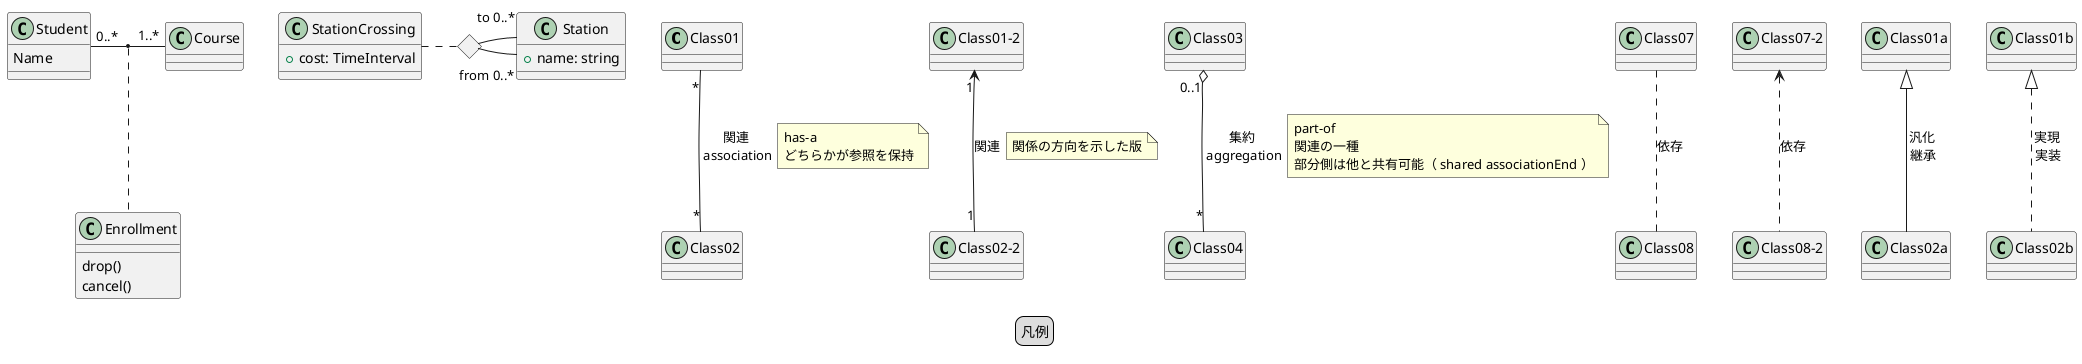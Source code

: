 @startuml
/'
"Class01" <|-- "Class02"
"Class03" *-- "Class04"
"Class05" o-- "Class06"
"Class07" .. "Class08"
"Class09" -- "Class10"
'/
legend
凡例
endlegend

"Class01" "*" -- "*" "Class02" : "関連\n association"
note right on link
has-a
どちらかが参照を保持
end note

"Class01-2" "1" <-- "1" "Class02-2" : "関連"
note right on link
関係の方向を示した版
end note

"Class03" "0..1" o-- "*" "Class04" : "集約\n aggregation"
note right on link
part-of
関連の一種
部分側は他と共有可能（ shared associationEnd ）
end note

"Class07" .. "Class08" : "依存"
"Class07-2" <.. "Class08-2" : "依存"
"Class01a" <|-- "Class02a" : "汎化\n 継承"
"Class01b" <|.. "Class02b" : "実現\n 実装"

/'
関連クラス
'/
class Student {
  Name
}
Student "0..*" - "1..*" Course
  (Student, Course) .. Enrollment
  class Enrollment {
  drop()
  cancel()
}

/'
複数関連
'/
class Station {
  +name: string
}
class StationCrossing {
  +cost: TimeInterval
}
<> diamond
StationCrossing . diamond
diamond - "from 0..*" Station
diamond - "to 0..* " Station



@enduml
